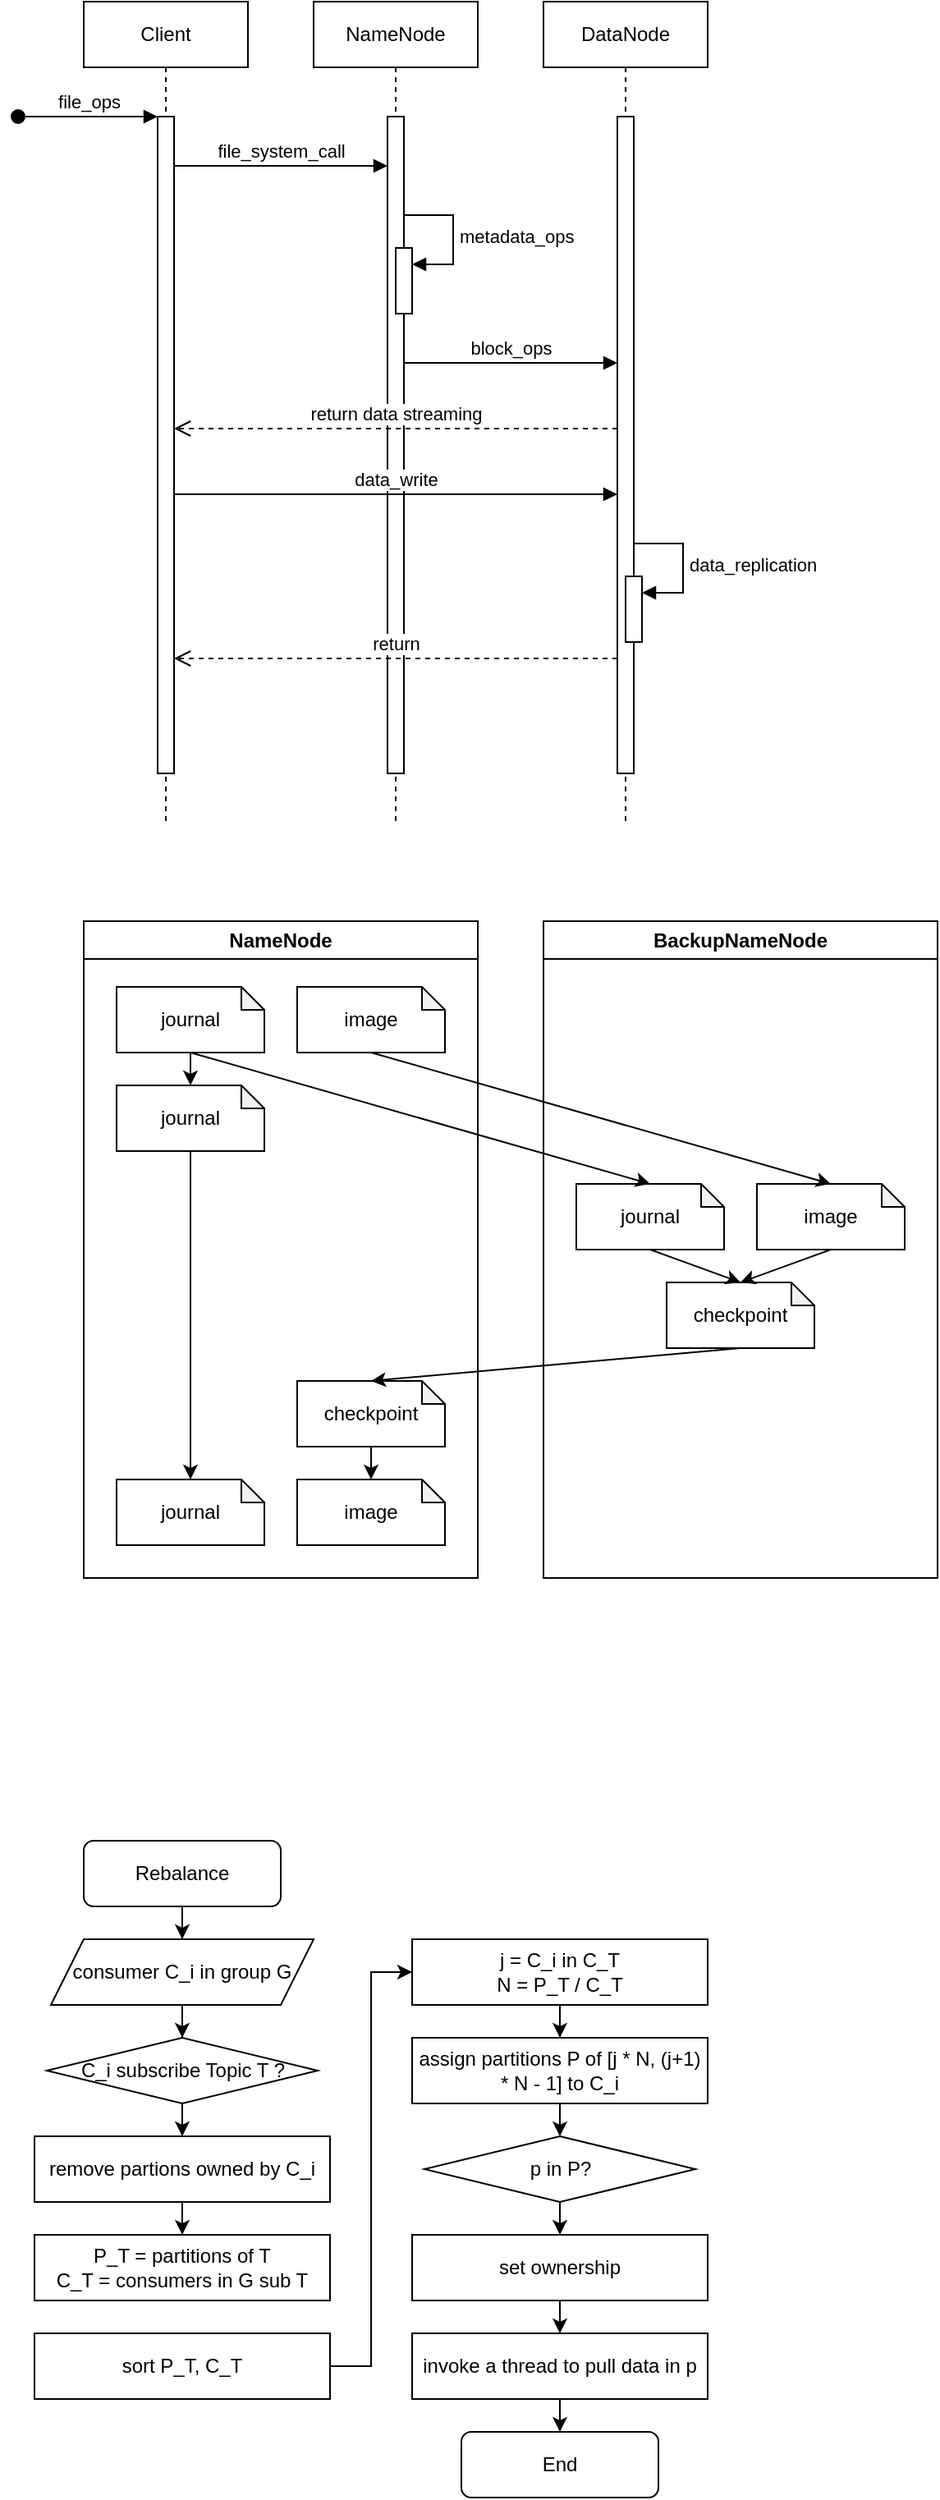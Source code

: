 <mxfile version="21.5.1" type="github">
  <diagram name="Page-1" id="2YBvvXClWsGukQMizWep">
    <mxGraphModel dx="1075" dy="478" grid="1" gridSize="10" guides="1" tooltips="1" connect="1" arrows="1" fold="1" page="1" pageScale="1" pageWidth="850" pageHeight="1100" math="0" shadow="0">
      <root>
        <mxCell id="0" />
        <mxCell id="1" parent="0" />
        <mxCell id="aM9ryv3xv72pqoxQDRHE-1" value="Client" style="shape=umlLifeline;perimeter=lifelinePerimeter;whiteSpace=wrap;html=1;container=0;dropTarget=0;collapsible=0;recursiveResize=0;outlineConnect=0;portConstraint=eastwest;newEdgeStyle={&quot;edgeStyle&quot;:&quot;elbowEdgeStyle&quot;,&quot;elbow&quot;:&quot;vertical&quot;,&quot;curved&quot;:0,&quot;rounded&quot;:0};" parent="1" vertex="1">
          <mxGeometry x="80" y="40" width="100" height="500" as="geometry" />
        </mxCell>
        <mxCell id="aM9ryv3xv72pqoxQDRHE-2" value="" style="html=1;points=[];perimeter=orthogonalPerimeter;outlineConnect=0;targetShapes=umlLifeline;portConstraint=eastwest;newEdgeStyle={&quot;edgeStyle&quot;:&quot;elbowEdgeStyle&quot;,&quot;elbow&quot;:&quot;vertical&quot;,&quot;curved&quot;:0,&quot;rounded&quot;:0};" parent="aM9ryv3xv72pqoxQDRHE-1" vertex="1">
          <mxGeometry x="45" y="70" width="10" height="400" as="geometry" />
        </mxCell>
        <mxCell id="aM9ryv3xv72pqoxQDRHE-3" value="file_ops" style="html=1;verticalAlign=bottom;startArrow=oval;endArrow=block;startSize=8;edgeStyle=elbowEdgeStyle;elbow=vertical;curved=0;rounded=0;" parent="aM9ryv3xv72pqoxQDRHE-1" target="aM9ryv3xv72pqoxQDRHE-2" edge="1">
          <mxGeometry relative="1" as="geometry">
            <mxPoint x="-40" y="70" as="sourcePoint" />
          </mxGeometry>
        </mxCell>
        <mxCell id="aM9ryv3xv72pqoxQDRHE-5" value="NameNode" style="shape=umlLifeline;perimeter=lifelinePerimeter;whiteSpace=wrap;html=1;container=0;dropTarget=0;collapsible=0;recursiveResize=0;outlineConnect=0;portConstraint=eastwest;newEdgeStyle={&quot;edgeStyle&quot;:&quot;elbowEdgeStyle&quot;,&quot;elbow&quot;:&quot;vertical&quot;,&quot;curved&quot;:0,&quot;rounded&quot;:0};" parent="1" vertex="1">
          <mxGeometry x="220" y="40" width="100" height="500" as="geometry" />
        </mxCell>
        <mxCell id="aM9ryv3xv72pqoxQDRHE-6" value="" style="html=1;points=[];perimeter=orthogonalPerimeter;outlineConnect=0;targetShapes=umlLifeline;portConstraint=eastwest;newEdgeStyle={&quot;edgeStyle&quot;:&quot;elbowEdgeStyle&quot;,&quot;elbow&quot;:&quot;vertical&quot;,&quot;curved&quot;:0,&quot;rounded&quot;:0};" parent="aM9ryv3xv72pqoxQDRHE-5" vertex="1">
          <mxGeometry x="45" y="70" width="10" height="400" as="geometry" />
        </mxCell>
        <mxCell id="w1y7XNrj_47FTtm7eLer-3" value="" style="html=1;points=[];perimeter=orthogonalPerimeter;outlineConnect=0;targetShapes=umlLifeline;portConstraint=eastwest;newEdgeStyle={&quot;edgeStyle&quot;:&quot;elbowEdgeStyle&quot;,&quot;elbow&quot;:&quot;vertical&quot;,&quot;curved&quot;:0,&quot;rounded&quot;:0};" parent="aM9ryv3xv72pqoxQDRHE-5" vertex="1">
          <mxGeometry x="50" y="150" width="10" height="40" as="geometry" />
        </mxCell>
        <mxCell id="w1y7XNrj_47FTtm7eLer-4" value="metadata_ops" style="html=1;align=left;spacingLeft=2;endArrow=block;rounded=0;edgeStyle=orthogonalEdgeStyle;curved=0;rounded=0;" parent="aM9ryv3xv72pqoxQDRHE-5" target="w1y7XNrj_47FTtm7eLer-3" edge="1">
          <mxGeometry relative="1" as="geometry">
            <mxPoint x="55" y="130" as="sourcePoint" />
            <Array as="points">
              <mxPoint x="85" y="160" />
            </Array>
          </mxGeometry>
        </mxCell>
        <mxCell id="aM9ryv3xv72pqoxQDRHE-7" value="file_system_call" style="html=1;verticalAlign=bottom;endArrow=block;edgeStyle=elbowEdgeStyle;elbow=vertical;curved=0;rounded=0;" parent="1" source="aM9ryv3xv72pqoxQDRHE-2" target="aM9ryv3xv72pqoxQDRHE-6" edge="1">
          <mxGeometry relative="1" as="geometry">
            <mxPoint x="195" y="130" as="sourcePoint" />
            <Array as="points">
              <mxPoint x="210" y="140" />
              <mxPoint x="190" y="170" />
              <mxPoint x="180" y="120" />
            </Array>
          </mxGeometry>
        </mxCell>
        <mxCell id="aM9ryv3xv72pqoxQDRHE-8" value="return data streaming" style="html=1;verticalAlign=bottom;endArrow=open;dashed=1;endSize=8;edgeStyle=elbowEdgeStyle;elbow=vertical;curved=0;rounded=0;" parent="1" source="w1y7XNrj_47FTtm7eLer-2" target="aM9ryv3xv72pqoxQDRHE-2" edge="1">
          <mxGeometry relative="1" as="geometry">
            <mxPoint x="195" y="205" as="targetPoint" />
            <Array as="points">
              <mxPoint x="230" y="300" />
              <mxPoint x="190" y="280" />
            </Array>
          </mxGeometry>
        </mxCell>
        <mxCell id="w1y7XNrj_47FTtm7eLer-1" value="DataNode" style="shape=umlLifeline;perimeter=lifelinePerimeter;whiteSpace=wrap;html=1;container=0;dropTarget=0;collapsible=0;recursiveResize=0;outlineConnect=0;portConstraint=eastwest;newEdgeStyle={&quot;edgeStyle&quot;:&quot;elbowEdgeStyle&quot;,&quot;elbow&quot;:&quot;vertical&quot;,&quot;curved&quot;:0,&quot;rounded&quot;:0};" parent="1" vertex="1">
          <mxGeometry x="360" y="40" width="100" height="500" as="geometry" />
        </mxCell>
        <mxCell id="w1y7XNrj_47FTtm7eLer-2" value="" style="html=1;points=[];perimeter=orthogonalPerimeter;outlineConnect=0;targetShapes=umlLifeline;portConstraint=eastwest;newEdgeStyle={&quot;edgeStyle&quot;:&quot;elbowEdgeStyle&quot;,&quot;elbow&quot;:&quot;vertical&quot;,&quot;curved&quot;:0,&quot;rounded&quot;:0};" parent="w1y7XNrj_47FTtm7eLer-1" vertex="1">
          <mxGeometry x="45" y="70" width="10" height="400" as="geometry" />
        </mxCell>
        <mxCell id="w1y7XNrj_47FTtm7eLer-7" value="" style="html=1;points=[];perimeter=orthogonalPerimeter;outlineConnect=0;targetShapes=umlLifeline;portConstraint=eastwest;newEdgeStyle={&quot;edgeStyle&quot;:&quot;elbowEdgeStyle&quot;,&quot;elbow&quot;:&quot;vertical&quot;,&quot;curved&quot;:0,&quot;rounded&quot;:0};" parent="w1y7XNrj_47FTtm7eLer-1" vertex="1">
          <mxGeometry x="50" y="350" width="10" height="40" as="geometry" />
        </mxCell>
        <mxCell id="w1y7XNrj_47FTtm7eLer-8" value="data_replication" style="html=1;align=left;spacingLeft=2;endArrow=block;rounded=0;edgeStyle=orthogonalEdgeStyle;curved=0;rounded=0;" parent="w1y7XNrj_47FTtm7eLer-1" target="w1y7XNrj_47FTtm7eLer-7" edge="1">
          <mxGeometry relative="1" as="geometry">
            <mxPoint x="55" y="330" as="sourcePoint" />
            <Array as="points">
              <mxPoint x="85" y="360" />
            </Array>
          </mxGeometry>
        </mxCell>
        <mxCell id="w1y7XNrj_47FTtm7eLer-5" value="block_ops" style="html=1;verticalAlign=bottom;endArrow=block;edgeStyle=elbowEdgeStyle;elbow=vertical;curved=0;rounded=0;" parent="1" source="aM9ryv3xv72pqoxQDRHE-6" target="w1y7XNrj_47FTtm7eLer-2" edge="1">
          <mxGeometry relative="1" as="geometry">
            <mxPoint x="280" y="260" as="sourcePoint" />
            <Array as="points">
              <mxPoint x="380" y="260" />
              <mxPoint x="355" y="260" />
              <mxPoint x="335" y="290" />
              <mxPoint x="325" y="240" />
            </Array>
            <mxPoint x="400" y="260" as="targetPoint" />
          </mxGeometry>
        </mxCell>
        <mxCell id="w1y7XNrj_47FTtm7eLer-6" value="data_write" style="html=1;verticalAlign=bottom;endArrow=block;edgeStyle=elbowEdgeStyle;elbow=vertical;curved=0;rounded=0;" parent="1" source="aM9ryv3xv72pqoxQDRHE-2" target="w1y7XNrj_47FTtm7eLer-2" edge="1">
          <mxGeometry width="80" relative="1" as="geometry">
            <mxPoint x="160" y="350" as="sourcePoint" />
            <mxPoint x="340" y="350" as="targetPoint" />
            <Array as="points">
              <mxPoint x="310" y="340" />
              <mxPoint x="330" y="330" />
              <mxPoint x="370" y="350" />
            </Array>
          </mxGeometry>
        </mxCell>
        <mxCell id="w1y7XNrj_47FTtm7eLer-9" value="return" style="html=1;verticalAlign=bottom;endArrow=open;dashed=1;endSize=8;edgeStyle=elbowEdgeStyle;elbow=vertical;curved=0;rounded=0;" parent="1" edge="1">
          <mxGeometry relative="1" as="geometry">
            <mxPoint x="135" y="440" as="targetPoint" />
            <Array as="points">
              <mxPoint x="230" y="440" />
              <mxPoint x="190" y="420" />
            </Array>
            <mxPoint x="405" y="440" as="sourcePoint" />
          </mxGeometry>
        </mxCell>
        <mxCell id="v54Mh32h3l0idFHRtPxM-1" value="NameNode" style="swimlane;whiteSpace=wrap;html=1;" parent="1" vertex="1">
          <mxGeometry x="80" y="600" width="240" height="400" as="geometry" />
        </mxCell>
        <mxCell id="v54Mh32h3l0idFHRtPxM-3" value="journal" style="shape=note;whiteSpace=wrap;html=1;backgroundOutline=1;darkOpacity=0.05;size=14;" parent="v54Mh32h3l0idFHRtPxM-1" vertex="1">
          <mxGeometry x="20" y="40" width="90" height="40" as="geometry" />
        </mxCell>
        <mxCell id="v54Mh32h3l0idFHRtPxM-4" value="image" style="shape=note;whiteSpace=wrap;html=1;backgroundOutline=1;darkOpacity=0.05;size=14;" parent="v54Mh32h3l0idFHRtPxM-1" vertex="1">
          <mxGeometry x="130" y="40" width="90" height="40" as="geometry" />
        </mxCell>
        <mxCell id="v54Mh32h3l0idFHRtPxM-5" value="journal" style="shape=note;whiteSpace=wrap;html=1;backgroundOutline=1;darkOpacity=0.05;size=14;" parent="v54Mh32h3l0idFHRtPxM-1" vertex="1">
          <mxGeometry x="20" y="100" width="90" height="40" as="geometry" />
        </mxCell>
        <mxCell id="v54Mh32h3l0idFHRtPxM-10" value="checkpoint" style="shape=note;whiteSpace=wrap;html=1;backgroundOutline=1;darkOpacity=0.05;size=14;" parent="v54Mh32h3l0idFHRtPxM-1" vertex="1">
          <mxGeometry x="130" y="280" width="90" height="40" as="geometry" />
        </mxCell>
        <mxCell id="v54Mh32h3l0idFHRtPxM-11" value="image" style="shape=note;whiteSpace=wrap;html=1;backgroundOutline=1;darkOpacity=0.05;size=14;" parent="v54Mh32h3l0idFHRtPxM-1" vertex="1">
          <mxGeometry x="130" y="340" width="90" height="40" as="geometry" />
        </mxCell>
        <mxCell id="v54Mh32h3l0idFHRtPxM-12" value="journal" style="shape=note;whiteSpace=wrap;html=1;backgroundOutline=1;darkOpacity=0.05;size=14;" parent="v54Mh32h3l0idFHRtPxM-1" vertex="1">
          <mxGeometry x="20" y="340" width="90" height="40" as="geometry" />
        </mxCell>
        <mxCell id="v54Mh32h3l0idFHRtPxM-13" value="" style="endArrow=classic;html=1;rounded=0;exitX=0.5;exitY=1;exitDx=0;exitDy=0;exitPerimeter=0;entryX=0.5;entryY=0;entryDx=0;entryDy=0;entryPerimeter=0;" parent="v54Mh32h3l0idFHRtPxM-1" source="v54Mh32h3l0idFHRtPxM-3" target="v54Mh32h3l0idFHRtPxM-5" edge="1">
          <mxGeometry width="50" height="50" relative="1" as="geometry">
            <mxPoint x="320" y="320" as="sourcePoint" />
            <mxPoint x="370" y="270" as="targetPoint" />
          </mxGeometry>
        </mxCell>
        <mxCell id="v54Mh32h3l0idFHRtPxM-20" value="" style="endArrow=classic;html=1;rounded=0;exitX=0.5;exitY=1;exitDx=0;exitDy=0;exitPerimeter=0;" parent="v54Mh32h3l0idFHRtPxM-1" source="v54Mh32h3l0idFHRtPxM-10" target="v54Mh32h3l0idFHRtPxM-11" edge="1">
          <mxGeometry width="50" height="50" relative="1" as="geometry">
            <mxPoint x="75" y="90" as="sourcePoint" />
            <mxPoint x="75" y="110" as="targetPoint" />
          </mxGeometry>
        </mxCell>
        <mxCell id="v54Mh32h3l0idFHRtPxM-21" value="" style="endArrow=classic;html=1;rounded=0;exitX=0.5;exitY=1;exitDx=0;exitDy=0;exitPerimeter=0;" parent="v54Mh32h3l0idFHRtPxM-1" source="v54Mh32h3l0idFHRtPxM-5" target="v54Mh32h3l0idFHRtPxM-12" edge="1">
          <mxGeometry width="50" height="50" relative="1" as="geometry">
            <mxPoint x="85" y="100" as="sourcePoint" />
            <mxPoint x="85" y="120" as="targetPoint" />
          </mxGeometry>
        </mxCell>
        <mxCell id="v54Mh32h3l0idFHRtPxM-2" value="BackupNameNode" style="swimlane;whiteSpace=wrap;html=1;" parent="1" vertex="1">
          <mxGeometry x="360" y="600" width="240" height="400" as="geometry" />
        </mxCell>
        <mxCell id="v54Mh32h3l0idFHRtPxM-6" value="journal" style="shape=note;whiteSpace=wrap;html=1;backgroundOutline=1;darkOpacity=0.05;size=14;" parent="v54Mh32h3l0idFHRtPxM-2" vertex="1">
          <mxGeometry x="20" y="160" width="90" height="40" as="geometry" />
        </mxCell>
        <mxCell id="v54Mh32h3l0idFHRtPxM-7" value="image" style="shape=note;whiteSpace=wrap;html=1;backgroundOutline=1;darkOpacity=0.05;size=14;" parent="v54Mh32h3l0idFHRtPxM-2" vertex="1">
          <mxGeometry x="130" y="160" width="90" height="40" as="geometry" />
        </mxCell>
        <mxCell id="v54Mh32h3l0idFHRtPxM-8" value="checkpoint" style="shape=note;whiteSpace=wrap;html=1;backgroundOutline=1;darkOpacity=0.05;size=14;" parent="v54Mh32h3l0idFHRtPxM-2" vertex="1">
          <mxGeometry x="75" y="220" width="90" height="40" as="geometry" />
        </mxCell>
        <mxCell id="v54Mh32h3l0idFHRtPxM-16" value="" style="endArrow=classic;html=1;rounded=0;exitX=0.5;exitY=1;exitDx=0;exitDy=0;exitPerimeter=0;entryX=0.5;entryY=0;entryDx=0;entryDy=0;entryPerimeter=0;" parent="v54Mh32h3l0idFHRtPxM-2" source="v54Mh32h3l0idFHRtPxM-6" target="v54Mh32h3l0idFHRtPxM-8" edge="1">
          <mxGeometry width="50" height="50" relative="1" as="geometry">
            <mxPoint x="-205" y="90" as="sourcePoint" />
            <mxPoint x="75" y="170" as="targetPoint" />
          </mxGeometry>
        </mxCell>
        <mxCell id="v54Mh32h3l0idFHRtPxM-17" value="" style="endArrow=classic;html=1;rounded=0;exitX=0.5;exitY=1;exitDx=0;exitDy=0;exitPerimeter=0;entryX=0.5;entryY=0;entryDx=0;entryDy=0;entryPerimeter=0;" parent="v54Mh32h3l0idFHRtPxM-2" source="v54Mh32h3l0idFHRtPxM-7" target="v54Mh32h3l0idFHRtPxM-8" edge="1">
          <mxGeometry width="50" height="50" relative="1" as="geometry">
            <mxPoint x="75" y="210" as="sourcePoint" />
            <mxPoint x="130" y="230" as="targetPoint" />
          </mxGeometry>
        </mxCell>
        <mxCell id="v54Mh32h3l0idFHRtPxM-14" value="" style="endArrow=classic;html=1;rounded=0;exitX=0.5;exitY=1;exitDx=0;exitDy=0;exitPerimeter=0;entryX=0.5;entryY=0;entryDx=0;entryDy=0;entryPerimeter=0;" parent="1" source="v54Mh32h3l0idFHRtPxM-3" target="v54Mh32h3l0idFHRtPxM-6" edge="1">
          <mxGeometry width="50" height="50" relative="1" as="geometry">
            <mxPoint x="400" y="920" as="sourcePoint" />
            <mxPoint x="450" y="870" as="targetPoint" />
          </mxGeometry>
        </mxCell>
        <mxCell id="v54Mh32h3l0idFHRtPxM-15" value="" style="endArrow=classic;html=1;rounded=0;exitX=0.5;exitY=1;exitDx=0;exitDy=0;exitPerimeter=0;entryX=0.5;entryY=0;entryDx=0;entryDy=0;entryPerimeter=0;" parent="1" source="v54Mh32h3l0idFHRtPxM-4" target="v54Mh32h3l0idFHRtPxM-7" edge="1">
          <mxGeometry width="50" height="50" relative="1" as="geometry">
            <mxPoint x="155" y="750" as="sourcePoint" />
            <mxPoint x="390" y="790" as="targetPoint" />
          </mxGeometry>
        </mxCell>
        <mxCell id="v54Mh32h3l0idFHRtPxM-18" value="" style="endArrow=classic;html=1;rounded=0;exitX=0.5;exitY=1;exitDx=0;exitDy=0;exitPerimeter=0;entryX=0.5;entryY=0;entryDx=0;entryDy=0;entryPerimeter=0;" parent="1" source="v54Mh32h3l0idFHRtPxM-8" target="v54Mh32h3l0idFHRtPxM-10" edge="1">
          <mxGeometry width="50" height="50" relative="1" as="geometry">
            <mxPoint x="545" y="810" as="sourcePoint" />
            <mxPoint x="490" y="830" as="targetPoint" />
          </mxGeometry>
        </mxCell>
        <mxCell id="BjLEI25kc3lY-3g5dACi-4" value="" style="edgeStyle=orthogonalEdgeStyle;rounded=0;orthogonalLoop=1;jettySize=auto;html=1;" edge="1" parent="1" source="BjLEI25kc3lY-3g5dACi-1" target="BjLEI25kc3lY-3g5dACi-3">
          <mxGeometry relative="1" as="geometry" />
        </mxCell>
        <mxCell id="BjLEI25kc3lY-3g5dACi-1" value="Rebalance" style="rounded=1;whiteSpace=wrap;html=1;" vertex="1" parent="1">
          <mxGeometry x="80" y="1160" width="120" height="40" as="geometry" />
        </mxCell>
        <mxCell id="BjLEI25kc3lY-3g5dACi-12" value="" style="edgeStyle=orthogonalEdgeStyle;rounded=0;orthogonalLoop=1;jettySize=auto;html=1;" edge="1" parent="1" source="BjLEI25kc3lY-3g5dACi-2" target="BjLEI25kc3lY-3g5dACi-9">
          <mxGeometry relative="1" as="geometry" />
        </mxCell>
        <mxCell id="BjLEI25kc3lY-3g5dACi-2" value="remove partions owned by C_i" style="rounded=0;whiteSpace=wrap;html=1;" vertex="1" parent="1">
          <mxGeometry x="50" y="1340" width="180" height="40" as="geometry" />
        </mxCell>
        <mxCell id="BjLEI25kc3lY-3g5dACi-7" value="" style="edgeStyle=orthogonalEdgeStyle;rounded=0;orthogonalLoop=1;jettySize=auto;html=1;" edge="1" parent="1" source="BjLEI25kc3lY-3g5dACi-3" target="BjLEI25kc3lY-3g5dACi-5">
          <mxGeometry relative="1" as="geometry" />
        </mxCell>
        <mxCell id="BjLEI25kc3lY-3g5dACi-3" value="consumer C_i in group G" style="shape=parallelogram;perimeter=parallelogramPerimeter;whiteSpace=wrap;html=1;fixedSize=1;" vertex="1" parent="1">
          <mxGeometry x="60" y="1220" width="160" height="40" as="geometry" />
        </mxCell>
        <mxCell id="BjLEI25kc3lY-3g5dACi-8" value="" style="edgeStyle=orthogonalEdgeStyle;rounded=0;orthogonalLoop=1;jettySize=auto;html=1;" edge="1" parent="1" source="BjLEI25kc3lY-3g5dACi-5" target="BjLEI25kc3lY-3g5dACi-2">
          <mxGeometry relative="1" as="geometry" />
        </mxCell>
        <mxCell id="BjLEI25kc3lY-3g5dACi-5" value="C_i subscribe Topic T ?" style="rhombus;whiteSpace=wrap;html=1;" vertex="1" parent="1">
          <mxGeometry x="57.5" y="1280" width="165" height="40" as="geometry" />
        </mxCell>
        <mxCell id="BjLEI25kc3lY-3g5dACi-9" value="P_T = partitions of T&lt;br&gt;C_T = consumers in G sub T" style="rounded=0;whiteSpace=wrap;html=1;" vertex="1" parent="1">
          <mxGeometry x="50" y="1400" width="180" height="40" as="geometry" />
        </mxCell>
        <mxCell id="BjLEI25kc3lY-3g5dACi-19" style="edgeStyle=orthogonalEdgeStyle;rounded=0;orthogonalLoop=1;jettySize=auto;html=1;exitX=1;exitY=0.5;exitDx=0;exitDy=0;entryX=0;entryY=0.5;entryDx=0;entryDy=0;" edge="1" parent="1" source="BjLEI25kc3lY-3g5dACi-10" target="BjLEI25kc3lY-3g5dACi-11">
          <mxGeometry relative="1" as="geometry" />
        </mxCell>
        <mxCell id="BjLEI25kc3lY-3g5dACi-10" value="sort P_T, C_T" style="rounded=0;whiteSpace=wrap;html=1;" vertex="1" parent="1">
          <mxGeometry x="50" y="1460" width="180" height="40" as="geometry" />
        </mxCell>
        <mxCell id="BjLEI25kc3lY-3g5dACi-20" style="edgeStyle=orthogonalEdgeStyle;rounded=0;orthogonalLoop=1;jettySize=auto;html=1;exitX=0.5;exitY=1;exitDx=0;exitDy=0;" edge="1" parent="1" source="BjLEI25kc3lY-3g5dACi-11" target="BjLEI25kc3lY-3g5dACi-13">
          <mxGeometry relative="1" as="geometry" />
        </mxCell>
        <mxCell id="BjLEI25kc3lY-3g5dACi-11" value="j = C_i in C_T&lt;br&gt;N = P_T / C_T" style="rounded=0;whiteSpace=wrap;html=1;" vertex="1" parent="1">
          <mxGeometry x="280" y="1220" width="180" height="40" as="geometry" />
        </mxCell>
        <mxCell id="BjLEI25kc3lY-3g5dACi-21" style="edgeStyle=orthogonalEdgeStyle;rounded=0;orthogonalLoop=1;jettySize=auto;html=1;exitX=0.5;exitY=1;exitDx=0;exitDy=0;entryX=0.5;entryY=0;entryDx=0;entryDy=0;" edge="1" parent="1" source="BjLEI25kc3lY-3g5dACi-13" target="BjLEI25kc3lY-3g5dACi-14">
          <mxGeometry relative="1" as="geometry" />
        </mxCell>
        <mxCell id="BjLEI25kc3lY-3g5dACi-13" value="assign partitions P of [j * N, (j+1) * N - 1] to C_i" style="rounded=0;whiteSpace=wrap;html=1;" vertex="1" parent="1">
          <mxGeometry x="280" y="1280" width="180" height="40" as="geometry" />
        </mxCell>
        <mxCell id="BjLEI25kc3lY-3g5dACi-22" style="edgeStyle=orthogonalEdgeStyle;rounded=0;orthogonalLoop=1;jettySize=auto;html=1;exitX=0.5;exitY=1;exitDx=0;exitDy=0;entryX=0.5;entryY=0;entryDx=0;entryDy=0;" edge="1" parent="1" source="BjLEI25kc3lY-3g5dACi-14" target="BjLEI25kc3lY-3g5dACi-15">
          <mxGeometry relative="1" as="geometry" />
        </mxCell>
        <mxCell id="BjLEI25kc3lY-3g5dACi-14" value="p in P?" style="rhombus;whiteSpace=wrap;html=1;" vertex="1" parent="1">
          <mxGeometry x="287.5" y="1340" width="165" height="40" as="geometry" />
        </mxCell>
        <mxCell id="BjLEI25kc3lY-3g5dACi-23" style="edgeStyle=orthogonalEdgeStyle;rounded=0;orthogonalLoop=1;jettySize=auto;html=1;exitX=0.5;exitY=1;exitDx=0;exitDy=0;entryX=0.5;entryY=0;entryDx=0;entryDy=0;" edge="1" parent="1" source="BjLEI25kc3lY-3g5dACi-15" target="BjLEI25kc3lY-3g5dACi-17">
          <mxGeometry relative="1" as="geometry" />
        </mxCell>
        <mxCell id="BjLEI25kc3lY-3g5dACi-15" value="set ownership" style="rounded=0;whiteSpace=wrap;html=1;" vertex="1" parent="1">
          <mxGeometry x="280" y="1400" width="180" height="40" as="geometry" />
        </mxCell>
        <mxCell id="BjLEI25kc3lY-3g5dACi-24" style="edgeStyle=orthogonalEdgeStyle;rounded=0;orthogonalLoop=1;jettySize=auto;html=1;exitX=0.5;exitY=1;exitDx=0;exitDy=0;entryX=0.5;entryY=0;entryDx=0;entryDy=0;" edge="1" parent="1" source="BjLEI25kc3lY-3g5dACi-17" target="BjLEI25kc3lY-3g5dACi-18">
          <mxGeometry relative="1" as="geometry" />
        </mxCell>
        <mxCell id="BjLEI25kc3lY-3g5dACi-17" value="invoke a thread to pull data in p" style="rounded=0;whiteSpace=wrap;html=1;" vertex="1" parent="1">
          <mxGeometry x="280" y="1460" width="180" height="40" as="geometry" />
        </mxCell>
        <mxCell id="BjLEI25kc3lY-3g5dACi-18" value="End" style="rounded=1;whiteSpace=wrap;html=1;" vertex="1" parent="1">
          <mxGeometry x="310" y="1520" width="120" height="40" as="geometry" />
        </mxCell>
      </root>
    </mxGraphModel>
  </diagram>
</mxfile>
